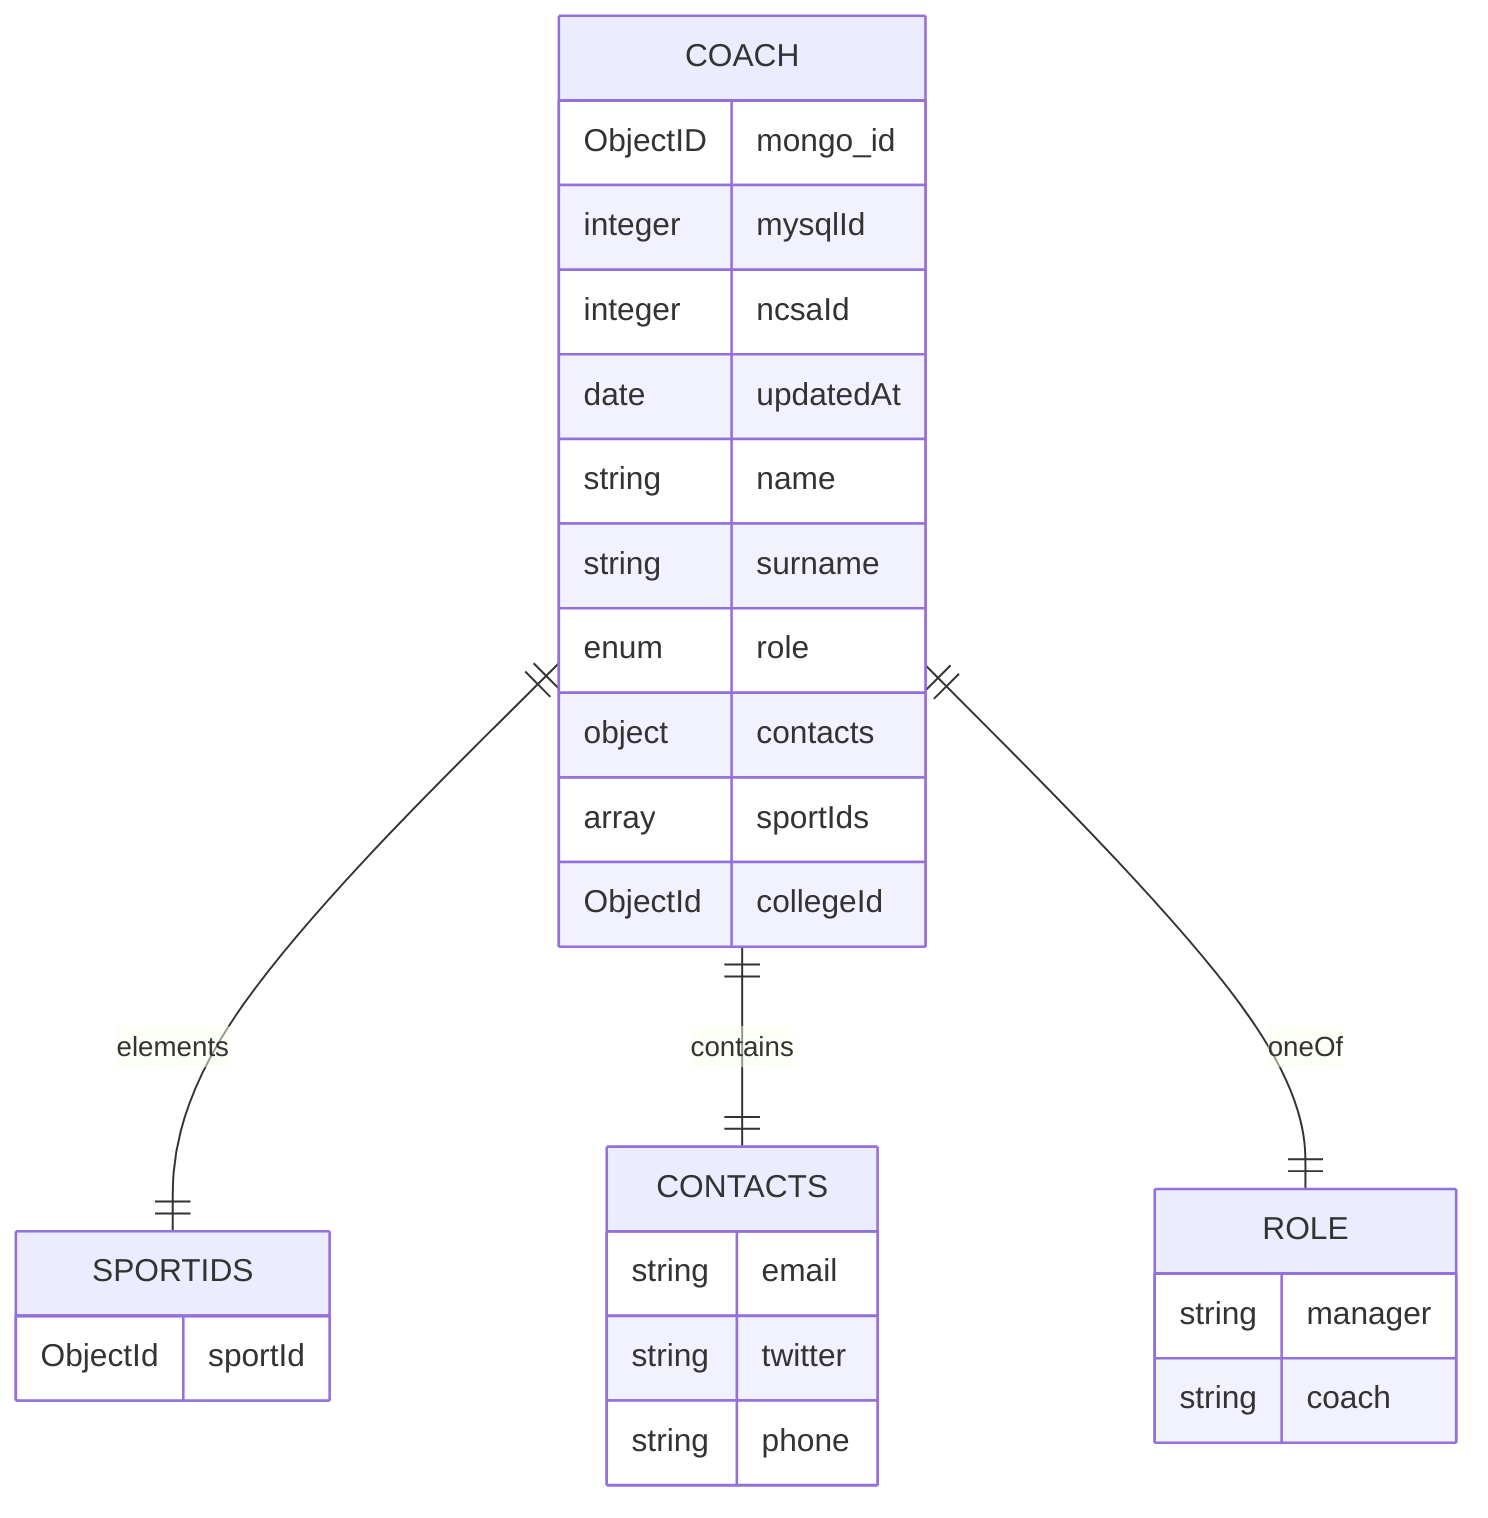 erDiagram
  COACH ||--|| SPORTIDS : elements
  COACH ||--|| CONTACTS : contains
  COACH ||--|| ROLE : oneOf
  COACH {
    ObjectID mongo_id
    integer mysqlId
    integer ncsaId
    date updatedAt
    string name
    string surname
    enum role
    object contacts
    array sportIds
    ObjectId collegeId
    }
  SPORTIDS {
    ObjectId sportId
  }
  ROLE {
    string manager
    string coach
  }
  CONTACTS {
    string email
    string twitter
    string phone
  }